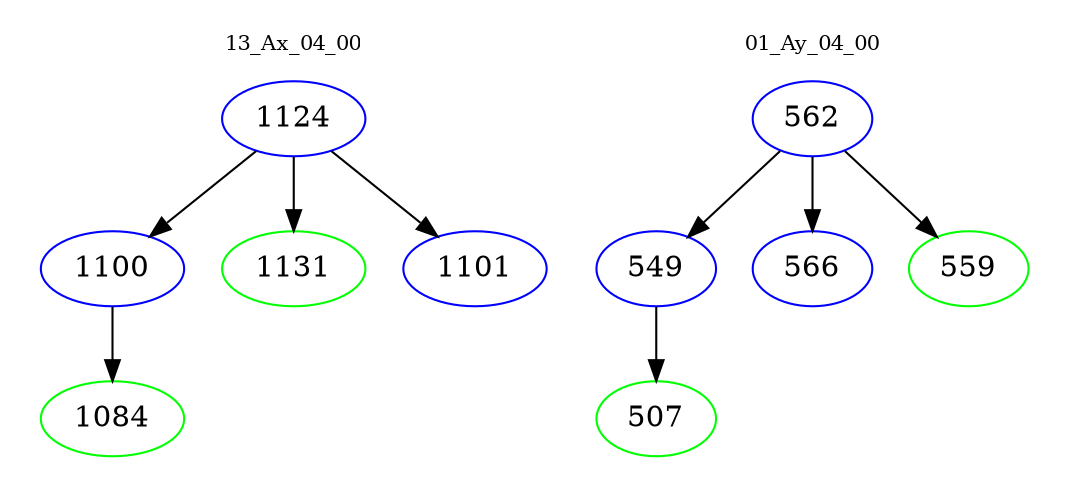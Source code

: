 digraph{
subgraph cluster_0 {
color = white
label = "13_Ax_04_00";
fontsize=10;
T0_1124 [label="1124", color="blue"]
T0_1124 -> T0_1100 [color="black"]
T0_1100 [label="1100", color="blue"]
T0_1100 -> T0_1084 [color="black"]
T0_1084 [label="1084", color="green"]
T0_1124 -> T0_1131 [color="black"]
T0_1131 [label="1131", color="green"]
T0_1124 -> T0_1101 [color="black"]
T0_1101 [label="1101", color="blue"]
}
subgraph cluster_1 {
color = white
label = "01_Ay_04_00";
fontsize=10;
T1_562 [label="562", color="blue"]
T1_562 -> T1_549 [color="black"]
T1_549 [label="549", color="blue"]
T1_549 -> T1_507 [color="black"]
T1_507 [label="507", color="green"]
T1_562 -> T1_566 [color="black"]
T1_566 [label="566", color="blue"]
T1_562 -> T1_559 [color="black"]
T1_559 [label="559", color="green"]
}
}
